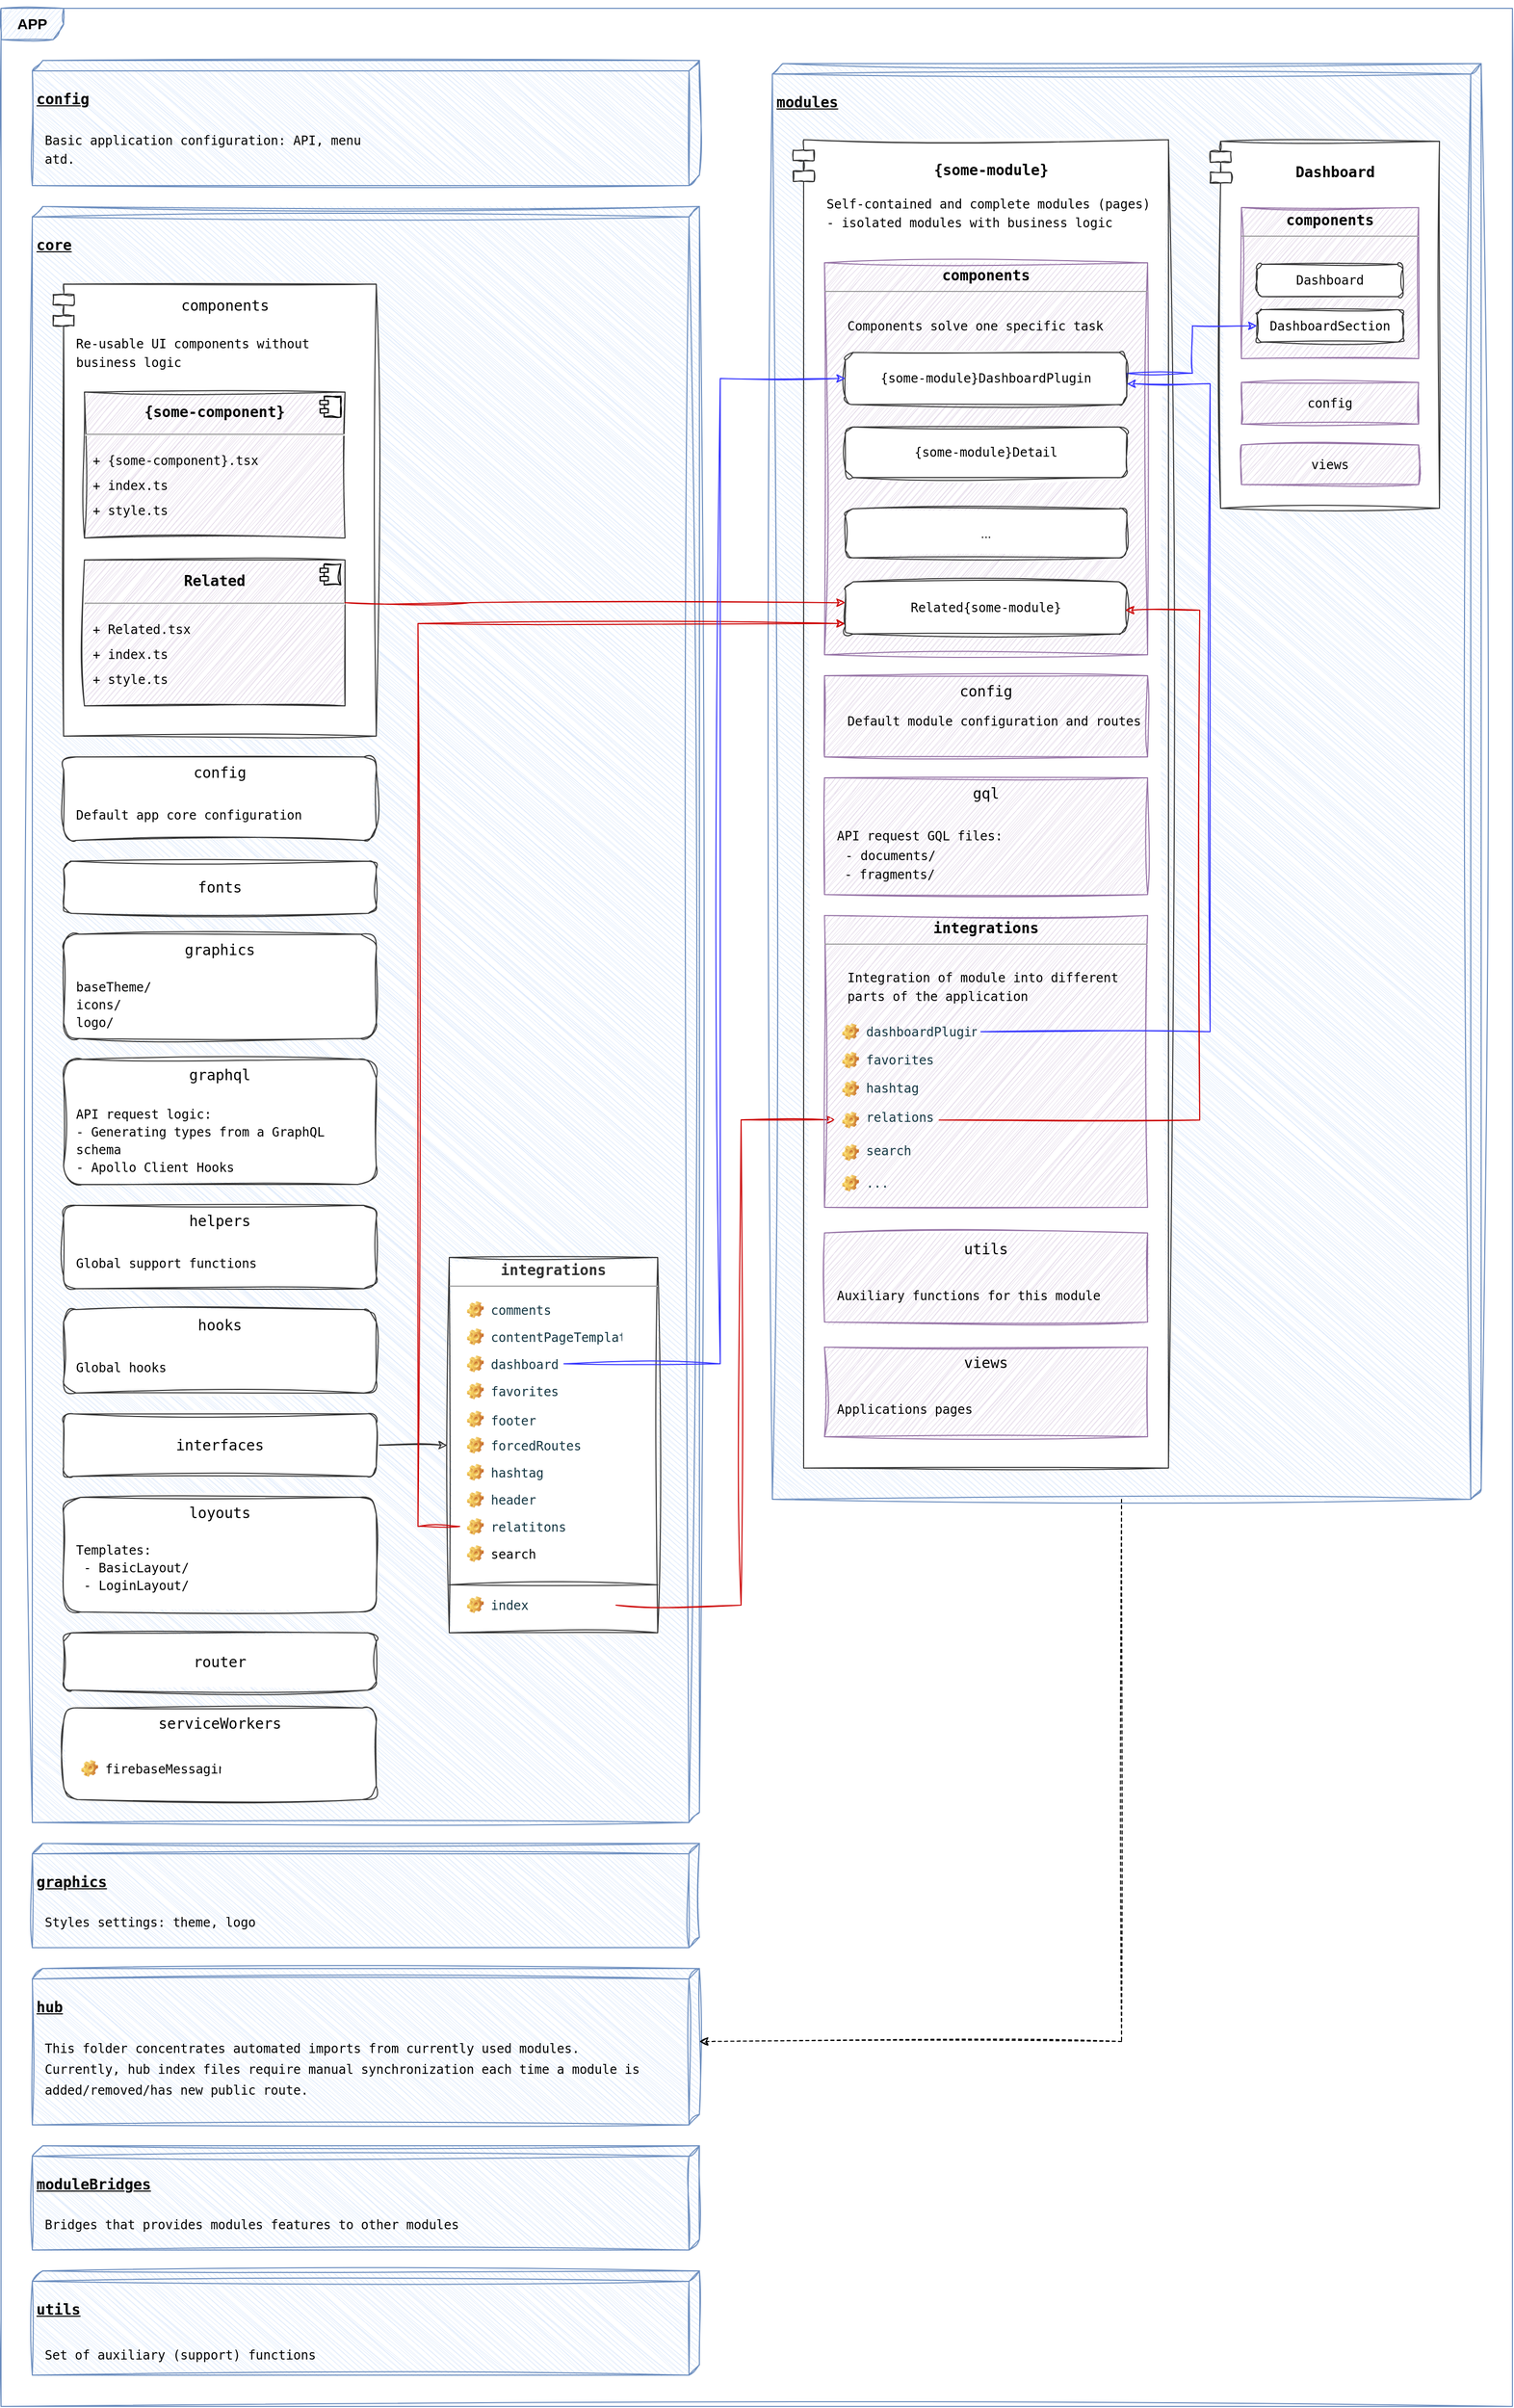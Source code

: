 <mxfile version="22.0.8" type="github">
  <diagram name="Page-1" id="Y3dpBx2czhUlw8gVgYeN">
    <mxGraphModel dx="1379" dy="1967" grid="1" gridSize="10" guides="1" tooltips="1" connect="1" arrows="1" fold="1" page="1" pageScale="1" pageWidth="850" pageHeight="1100" math="0" shadow="0">
      <root>
        <mxCell id="0" />
        <mxCell id="1" parent="0" />
        <mxCell id="_rkBrbnvYBGXYP3k8nYn-187" value="&lt;h3&gt;&lt;b&gt;APP&lt;/b&gt;&lt;/h3&gt;" style="shape=umlFrame;whiteSpace=wrap;html=1;pointerEvents=0;labelBackgroundColor=none;fillColor=#dae8fc;strokeColor=#6c8ebf;sketch=1;curveFitting=1;jiggle=2;" parent="1" vertex="1">
          <mxGeometry x="140" y="-1020" width="1450" height="2300" as="geometry" />
        </mxCell>
        <mxCell id="_rkBrbnvYBGXYP3k8nYn-163" value="&lt;h3&gt;&lt;code&gt;core&lt;/code&gt;&lt;br&gt;&lt;/h3&gt;" style="verticalAlign=top;align=left;spacingTop=8;spacingLeft=2;spacingRight=12;shape=cube;size=10;direction=south;fontStyle=4;html=1;whiteSpace=wrap;labelBackgroundColor=none;fillColor=#dae8fc;strokeColor=#6c8ebf;sketch=1;curveFitting=1;jiggle=2;" parent="1" vertex="1">
          <mxGeometry x="170" y="-830" width="640" height="1550" as="geometry" />
        </mxCell>
        <mxCell id="_rkBrbnvYBGXYP3k8nYn-166" value="&lt;code&gt;&lt;font style=&quot;font-size: 14px;&quot;&gt;config&lt;/font&gt;&lt;/code&gt;" style="rounded=1;whiteSpace=wrap;html=1;labelBackgroundColor=none;sketch=1;curveFitting=1;jiggle=2;verticalAlign=top;strokeColor=#333333;" parent="1" vertex="1">
          <mxGeometry x="200" y="-302" width="300" height="80" as="geometry" />
        </mxCell>
        <mxCell id="_rkBrbnvYBGXYP3k8nYn-174" value="&lt;code&gt;&lt;font style=&quot;font-size: 14px;&quot;&gt;serviceWorkers&lt;/font&gt;&lt;/code&gt;" style="rounded=1;whiteSpace=wrap;html=1;labelBackgroundColor=none;sketch=1;curveFitting=1;jiggle=2;strokeColor=#333333;verticalAlign=top;" parent="1" vertex="1">
          <mxGeometry x="200" y="610" width="300" height="88" as="geometry" />
        </mxCell>
        <mxCell id="_rkBrbnvYBGXYP3k8nYn-175" value="&lt;code&gt;&lt;font style=&quot;font-size: 14px;&quot;&gt;router&lt;/font&gt;&lt;/code&gt;" style="rounded=1;whiteSpace=wrap;html=1;labelBackgroundColor=none;sketch=1;curveFitting=1;jiggle=2;strokeColor=#333333;" parent="1" vertex="1">
          <mxGeometry x="200" y="538" width="300" height="55" as="geometry" />
        </mxCell>
        <mxCell id="_rkBrbnvYBGXYP3k8nYn-188" value="&lt;h3&gt;&lt;code&gt;config&lt;/code&gt;&lt;br&gt;&lt;/h3&gt;" style="verticalAlign=top;align=left;spacingTop=8;spacingLeft=2;spacingRight=12;shape=cube;size=10;direction=south;fontStyle=4;html=1;whiteSpace=wrap;labelBackgroundColor=none;fillColor=#dae8fc;strokeColor=#6c8ebf;sketch=1;curveFitting=1;jiggle=2;" parent="1" vertex="1">
          <mxGeometry x="170" y="-970" width="640" height="120" as="geometry" />
        </mxCell>
        <mxCell id="_rkBrbnvYBGXYP3k8nYn-189" value="&lt;h3&gt;&lt;code&gt;graphics&lt;/code&gt;&lt;br&gt;&lt;/h3&gt;" style="verticalAlign=top;align=left;spacingTop=8;spacingLeft=2;spacingRight=12;shape=cube;size=10;direction=south;fontStyle=4;html=1;whiteSpace=wrap;labelBackgroundColor=none;fillColor=#dae8fc;strokeColor=#6c8ebf;sketch=1;curveFitting=1;jiggle=2;" parent="1" vertex="1">
          <mxGeometry x="170" y="740" width="640" height="100" as="geometry" />
        </mxCell>
        <mxCell id="_rkBrbnvYBGXYP3k8nYn-190" value="&lt;h3&gt;&lt;code&gt;hub&lt;/code&gt;&lt;br&gt;&lt;/h3&gt;" style="verticalAlign=top;align=left;spacingTop=8;spacingLeft=2;spacingRight=12;shape=cube;size=10;direction=south;fontStyle=4;html=1;whiteSpace=wrap;labelBackgroundColor=none;fillColor=#dae8fc;strokeColor=#6c8ebf;sketch=1;curveFitting=1;jiggle=2;" parent="1" vertex="1">
          <mxGeometry x="170" y="860" width="640" height="150" as="geometry" />
        </mxCell>
        <mxCell id="_rkBrbnvYBGXYP3k8nYn-191" value="&lt;h3&gt;&lt;code&gt;moduleBridges&lt;/code&gt;&lt;br&gt;&lt;/h3&gt;" style="verticalAlign=top;align=left;spacingTop=8;spacingLeft=2;spacingRight=12;shape=cube;size=10;direction=south;fontStyle=4;html=1;whiteSpace=wrap;labelBackgroundColor=none;fillColor=#dae8fc;strokeColor=#6c8ebf;sketch=1;curveFitting=1;jiggle=2;" parent="1" vertex="1">
          <mxGeometry x="170" y="1030" width="640" height="100" as="geometry" />
        </mxCell>
        <mxCell id="_rkBrbnvYBGXYP3k8nYn-192" value="&lt;h3&gt;&lt;code&gt;modules&lt;/code&gt;&lt;br&gt;&lt;/h3&gt;" style="verticalAlign=top;align=left;spacingTop=8;spacingLeft=2;spacingRight=12;shape=cube;size=10;direction=south;fontStyle=4;html=1;whiteSpace=wrap;labelBackgroundColor=none;fillColor=#dae8fc;strokeColor=#6c8ebf;sketch=1;curveFitting=1;jiggle=2;" parent="1" vertex="1">
          <mxGeometry x="880" y="-967" width="680" height="1377" as="geometry" />
        </mxCell>
        <mxCell id="_rkBrbnvYBGXYP3k8nYn-193" value="&lt;h3&gt;&lt;code&gt;utils&lt;/code&gt;&lt;br&gt;&lt;/h3&gt;" style="verticalAlign=top;align=left;spacingTop=8;spacingLeft=2;spacingRight=12;shape=cube;size=10;direction=south;fontStyle=4;html=1;whiteSpace=wrap;labelBackgroundColor=none;fillColor=#dae8fc;strokeColor=#6c8ebf;sketch=1;curveFitting=1;jiggle=2;" parent="1" vertex="1">
          <mxGeometry x="170" y="1150" width="640" height="100" as="geometry" />
        </mxCell>
        <mxCell id="_rkBrbnvYBGXYP3k8nYn-194" value="&lt;h3&gt;&lt;code style=&quot;&quot;&gt;{some-module&lt;span style=&quot;&quot; class=&quot;o&quot;&gt;}&lt;/span&gt;&lt;/code&gt;&lt;/h3&gt;" style="shape=module;align=left;spacingLeft=20;align=center;verticalAlign=top;whiteSpace=wrap;html=1;labelBackgroundColor=none;sketch=1;curveFitting=1;jiggle=2;strokeColor=#333333;" parent="1" vertex="1">
          <mxGeometry x="900" y="-894" width="360" height="1274" as="geometry" />
        </mxCell>
        <mxCell id="_rkBrbnvYBGXYP3k8nYn-195" value="&lt;code&gt;&lt;font style=&quot;font-size: 14px;&quot;&gt;config&lt;/font&gt;&lt;/code&gt;" style="html=1;whiteSpace=wrap;labelBackgroundColor=none;fillColor=#e1d5e7;strokeColor=#9673a6;sketch=1;curveFitting=1;jiggle=2;verticalAlign=top;" parent="1" vertex="1">
          <mxGeometry x="930" y="-380" width="310" height="78" as="geometry" />
        </mxCell>
        <mxCell id="_rkBrbnvYBGXYP3k8nYn-196" value="&lt;code&gt;&lt;font style=&quot;font-size: 14px;&quot;&gt;gql&lt;/font&gt;&lt;/code&gt;" style="html=1;whiteSpace=wrap;labelBackgroundColor=none;fillColor=#e1d5e7;strokeColor=#9673a6;sketch=1;curveFitting=1;jiggle=2;verticalAlign=top;" parent="1" vertex="1">
          <mxGeometry x="930" y="-282" width="310" height="112" as="geometry" />
        </mxCell>
        <mxCell id="_rkBrbnvYBGXYP3k8nYn-197" value="&lt;code&gt;&lt;font style=&quot;font-size: 14px;&quot;&gt;utils&lt;/font&gt;&lt;/code&gt;" style="html=1;whiteSpace=wrap;labelBackgroundColor=none;fillColor=#e1d5e7;strokeColor=#9673a6;sketch=1;curveFitting=1;jiggle=2;verticalAlign=top;" parent="1" vertex="1">
          <mxGeometry x="930" y="154.5" width="310" height="85.5" as="geometry" />
        </mxCell>
        <mxCell id="_rkBrbnvYBGXYP3k8nYn-198" value="&lt;code&gt;&lt;font style=&quot;font-size: 14px;&quot;&gt;views&lt;/font&gt;&lt;/code&gt;" style="html=1;whiteSpace=wrap;labelBackgroundColor=none;fillColor=#e1d5e7;strokeColor=#9673a6;sketch=1;curveFitting=1;jiggle=2;verticalAlign=top;" parent="1" vertex="1">
          <mxGeometry x="930" y="264" width="310" height="86" as="geometry" />
        </mxCell>
        <mxCell id="_rkBrbnvYBGXYP3k8nYn-199" value="&lt;h3&gt;&lt;font face=&quot;monospace&quot;&gt;Dashboard&lt;/font&gt;&lt;/h3&gt;" style="shape=module;align=left;spacingLeft=20;align=center;verticalAlign=top;whiteSpace=wrap;html=1;labelBackgroundColor=none;sketch=1;curveFitting=1;jiggle=2;strokeColor=#333333;" parent="1" vertex="1">
          <mxGeometry x="1300" y="-892.5" width="220" height="352" as="geometry" />
        </mxCell>
        <mxCell id="_rkBrbnvYBGXYP3k8nYn-200" value="&lt;code&gt;config&lt;/code&gt;" style="html=1;whiteSpace=wrap;labelBackgroundColor=none;fillColor=#e1d5e7;strokeColor=#9673a6;sketch=1;curveFitting=1;jiggle=2;" parent="1" vertex="1">
          <mxGeometry x="1330" y="-661.25" width="170" height="40" as="geometry" />
        </mxCell>
        <mxCell id="_rkBrbnvYBGXYP3k8nYn-201" value="&lt;code&gt;views&lt;/code&gt;" style="html=1;whiteSpace=wrap;labelBackgroundColor=none;fillColor=#e1d5e7;strokeColor=#9673a6;sketch=1;curveFitting=1;jiggle=2;" parent="1" vertex="1">
          <mxGeometry x="1330" y="-601.25" width="170" height="38" as="geometry" />
        </mxCell>
        <mxCell id="_rkBrbnvYBGXYP3k8nYn-202" value="&lt;p style=&quot;margin:0px;margin-top:4px;text-align:center;&quot;&gt;&lt;font style=&quot;font-size: 14px;&quot; face=&quot;monospace&quot;&gt;&lt;b style=&quot;&quot;&gt;components&lt;/b&gt;&lt;/font&gt;&lt;/p&gt;&lt;hr size=&quot;1&quot;&gt;&lt;div style=&quot;height:2px;&quot;&gt;&lt;/div&gt;" style="verticalAlign=top;align=left;overflow=fill;fontSize=12;fontFamily=Helvetica;html=1;whiteSpace=wrap;labelBackgroundColor=none;fillColor=#e1d5e7;strokeColor=#9673a6;sketch=1;curveFitting=1;jiggle=2;" parent="1" vertex="1">
          <mxGeometry x="1330" y="-829" width="170" height="145" as="geometry" />
        </mxCell>
        <mxCell id="_rkBrbnvYBGXYP3k8nYn-203" value="&lt;font face=&quot;monospace&quot;&gt;Dashboard&lt;/font&gt;" style="rounded=1;whiteSpace=wrap;html=1;labelBackgroundColor=none;sketch=1;curveFitting=1;jiggle=2;strokeColor=#333333;" parent="1" vertex="1">
          <mxGeometry x="1345" y="-774.5" width="140" height="31" as="geometry" />
        </mxCell>
        <mxCell id="_rkBrbnvYBGXYP3k8nYn-204" value="&lt;font face=&quot;monospace&quot;&gt;DashboardSection&lt;/font&gt;" style="rounded=1;whiteSpace=wrap;html=1;labelBackgroundColor=none;sketch=1;curveFitting=1;jiggle=2;strokeColor=#333333;" parent="1" vertex="1">
          <mxGeometry x="1345" y="-731" width="140" height="31" as="geometry" />
        </mxCell>
        <mxCell id="PLP827iKx-bBwfpW8Wqi-1" value="&lt;p style=&quot;line-height: 77%;&quot;&gt;&lt;font style=&quot;font-size: 12px;&quot; face=&quot;monospace&quot;&gt;Basic application configuration: API, menu atd.&lt;/font&gt;&lt;br&gt;&lt;/p&gt;" style="text;html=1;strokeColor=none;fillColor=none;align=left;verticalAlign=middle;whiteSpace=wrap;rounded=0;fontSize=20;fontFamily=Architects Daughter;sketch=1;curveFitting=1;jiggle=2;" vertex="1" parent="1">
          <mxGeometry x="180" y="-900" width="320" height="30" as="geometry" />
        </mxCell>
        <mxCell id="PLP827iKx-bBwfpW8Wqi-3" value="&lt;font style=&quot;font-size: 14px;&quot; face=&quot;monospace&quot;&gt;components&lt;/font&gt;" style="shape=module;align=left;spacingLeft=20;align=center;verticalAlign=top;whiteSpace=wrap;html=1;sketch=1;hachureGap=4;jiggle=2;curveFitting=1;fontFamily=Architects Daughter;fontSource=https%3A%2F%2Ffonts.googleapis.com%2Fcss%3Ffamily%3DArchitects%2BDaughter;fontSize=20;strokeColor=#333333;" vertex="1" parent="1">
          <mxGeometry x="190" y="-755.5" width="310" height="433.5" as="geometry" />
        </mxCell>
        <mxCell id="PLP827iKx-bBwfpW8Wqi-4" value="&lt;p style=&quot;line-height: 77%;&quot;&gt;&lt;font style=&quot;font-size: 12px;&quot; face=&quot;monospace&quot;&gt;Re-usable UI components without business logic&lt;/font&gt;&lt;br&gt;&lt;/p&gt;" style="text;html=1;strokeColor=none;fillColor=none;align=left;verticalAlign=middle;whiteSpace=wrap;rounded=0;fontSize=20;fontFamily=Architects Daughter;sketch=1;curveFitting=1;jiggle=2;" vertex="1" parent="1">
          <mxGeometry x="210" y="-705.5" width="280" height="30" as="geometry" />
        </mxCell>
        <mxCell id="PLP827iKx-bBwfpW8Wqi-6" value="&lt;p style=&quot;line-height: 77%;&quot;&gt;&lt;font style=&quot;font-size: 12px;&quot; face=&quot;monospace&quot;&gt;Default app core configuration&lt;/font&gt;&lt;br&gt;&lt;/p&gt;" style="text;html=1;strokeColor=none;fillColor=none;align=left;verticalAlign=middle;whiteSpace=wrap;rounded=0;fontSize=20;fontFamily=Architects Daughter;sketch=1;curveFitting=1;jiggle=2;" vertex="1" parent="1">
          <mxGeometry x="210" y="-262" width="280" height="30" as="geometry" />
        </mxCell>
        <mxCell id="PLP827iKx-bBwfpW8Wqi-7" value="&lt;font face=&quot;monospace&quot;&gt;&lt;span style=&quot;font-size: 14px;&quot;&gt;fonts&lt;/span&gt;&lt;/font&gt;" style="rounded=1;whiteSpace=wrap;html=1;labelBackgroundColor=none;sketch=1;curveFitting=1;jiggle=2;verticalAlign=middle;strokeColor=#333333;" vertex="1" parent="1">
          <mxGeometry x="200" y="-202" width="300" height="50" as="geometry" />
        </mxCell>
        <mxCell id="PLP827iKx-bBwfpW8Wqi-8" value="&lt;font style=&quot;font-size: 14px;&quot; face=&quot;monospace&quot;&gt;graphics&lt;/font&gt;" style="rounded=1;whiteSpace=wrap;html=1;labelBackgroundColor=none;sketch=1;curveFitting=1;jiggle=2;verticalAlign=top;strokeColor=#333333;" vertex="1" parent="1">
          <mxGeometry x="200" y="-132" width="300" height="100" as="geometry" />
        </mxCell>
        <mxCell id="PLP827iKx-bBwfpW8Wqi-9" value="&lt;p style=&quot;line-height: 70%;&quot;&gt;&lt;font face=&quot;monospace&quot;&gt;&lt;span style=&quot;font-size: 12px;&quot;&gt;baseTheme/&lt;br&gt;icons/&lt;br&gt;logo/&lt;br&gt;&lt;/span&gt;&lt;/font&gt;&lt;/p&gt;" style="text;html=1;strokeColor=none;fillColor=none;align=left;verticalAlign=middle;whiteSpace=wrap;rounded=0;fontSize=20;fontFamily=Architects Daughter;sketch=1;curveFitting=1;jiggle=2;" vertex="1" parent="1">
          <mxGeometry x="210" y="-91" width="280" height="50" as="geometry" />
        </mxCell>
        <mxCell id="PLP827iKx-bBwfpW8Wqi-11" value="&lt;font style=&quot;font-size: 14px;&quot; face=&quot;monospace&quot;&gt;graphql&lt;/font&gt;" style="rounded=1;whiteSpace=wrap;html=1;labelBackgroundColor=none;sketch=1;curveFitting=1;jiggle=2;verticalAlign=top;strokeColor=#333333;" vertex="1" parent="1">
          <mxGeometry x="200" y="-12" width="300" height="120" as="geometry" />
        </mxCell>
        <mxCell id="PLP827iKx-bBwfpW8Wqi-12" value="&lt;p style=&quot;line-height: 70%;&quot;&gt;&lt;font style=&quot;font-size: 12px;&quot;&gt;&lt;font style=&quot;&quot; face=&quot;monospace&quot;&gt;API request logic:&lt;br&gt;&lt;/font&gt;&lt;span style=&quot;font-family: monospace; background-color: initial;&quot;&gt;- Generating types from a GraphQL schema&lt;br&gt;&lt;/span&gt;&lt;span style=&quot;font-family: monospace; background-color: initial;&quot;&gt;- Apollo Client Hooks&lt;/span&gt;&lt;/font&gt;&lt;/p&gt;" style="text;html=1;strokeColor=none;fillColor=none;align=left;verticalAlign=middle;whiteSpace=wrap;rounded=0;fontSize=20;fontFamily=Architects Daughter;sketch=1;curveFitting=1;jiggle=2;" vertex="1" parent="1">
          <mxGeometry x="210" y="30" width="280" height="70" as="geometry" />
        </mxCell>
        <mxCell id="PLP827iKx-bBwfpW8Wqi-15" value="&lt;font face=&quot;monospace&quot;&gt;&lt;span style=&quot;font-size: 14px;&quot;&gt;helpers&lt;/span&gt;&lt;/font&gt;" style="rounded=1;whiteSpace=wrap;html=1;labelBackgroundColor=none;sketch=1;curveFitting=1;jiggle=2;verticalAlign=top;strokeColor=#333333;" vertex="1" parent="1">
          <mxGeometry x="200" y="128" width="300" height="80" as="geometry" />
        </mxCell>
        <mxCell id="PLP827iKx-bBwfpW8Wqi-16" value="&lt;p style=&quot;line-height: 77%;&quot;&gt;&lt;font style=&quot;font-size: 12px;&quot; face=&quot;monospace&quot;&gt;Global support functions&lt;/font&gt;&lt;br&gt;&lt;/p&gt;" style="text;html=1;strokeColor=none;fillColor=none;align=left;verticalAlign=middle;whiteSpace=wrap;rounded=0;fontSize=20;fontFamily=Architects Daughter;sketch=1;curveFitting=1;jiggle=2;" vertex="1" parent="1">
          <mxGeometry x="210" y="168" width="280" height="30" as="geometry" />
        </mxCell>
        <mxCell id="PLP827iKx-bBwfpW8Wqi-17" value="&lt;font face=&quot;monospace&quot;&gt;&lt;span style=&quot;font-size: 14px;&quot;&gt;hooks&lt;/span&gt;&lt;/font&gt;" style="rounded=1;whiteSpace=wrap;html=1;labelBackgroundColor=none;sketch=1;curveFitting=1;jiggle=2;verticalAlign=top;strokeColor=#333333;" vertex="1" parent="1">
          <mxGeometry x="200" y="228" width="300" height="80" as="geometry" />
        </mxCell>
        <mxCell id="PLP827iKx-bBwfpW8Wqi-18" value="&lt;p style=&quot;line-height: 77%;&quot;&gt;&lt;font style=&quot;font-size: 12px;&quot; face=&quot;monospace&quot;&gt;Global hooks&lt;/font&gt;&lt;br&gt;&lt;/p&gt;" style="text;html=1;strokeColor=none;fillColor=none;align=left;verticalAlign=middle;whiteSpace=wrap;rounded=0;fontSize=20;fontFamily=Architects Daughter;sketch=1;curveFitting=1;jiggle=2;" vertex="1" parent="1">
          <mxGeometry x="210" y="268" width="280" height="30" as="geometry" />
        </mxCell>
        <mxCell id="PLP827iKx-bBwfpW8Wqi-35" value="" style="edgeStyle=orthogonalEdgeStyle;rounded=0;sketch=1;hachureGap=4;jiggle=2;curveFitting=1;orthogonalLoop=1;jettySize=auto;html=1;fontFamily=Architects Daughter;fontSource=https%3A%2F%2Ffonts.googleapis.com%2Fcss%3Ffamily%3DArchitects%2BDaughter;fontSize=16;fontColor=#333333;strokeColor=#333333;entryX=-0.009;entryY=0.5;entryDx=0;entryDy=0;entryPerimeter=0;exitX=1;exitY=0.5;exitDx=0;exitDy=0;" edge="1" parent="1" source="PLP827iKx-bBwfpW8Wqi-19" target="PLP827iKx-bBwfpW8Wqi-21">
          <mxGeometry relative="1" as="geometry" />
        </mxCell>
        <mxCell id="PLP827iKx-bBwfpW8Wqi-19" value="&lt;font style=&quot;font-size: 14px;&quot; face=&quot;monospace&quot;&gt;interfaces&lt;/font&gt;" style="rounded=1;whiteSpace=wrap;html=1;labelBackgroundColor=none;sketch=1;curveFitting=1;jiggle=2;verticalAlign=middle;strokeColor=#333333;" vertex="1" parent="1">
          <mxGeometry x="200" y="328" width="300" height="60" as="geometry" />
        </mxCell>
        <mxCell id="PLP827iKx-bBwfpW8Wqi-21" value="&lt;p style=&quot;margin:0px;margin-top:4px;text-align:center;&quot;&gt;&lt;b style=&quot;background-color: initial;&quot;&gt;&lt;font style=&quot;font-size: 14px;&quot; face=&quot;monospace&quot;&gt;integrations&lt;/font&gt;&lt;/b&gt;&lt;/p&gt;&lt;hr size=&quot;1&quot;&gt;&lt;div style=&quot;height:2px;&quot;&gt;&lt;/div&gt;" style="verticalAlign=top;align=left;overflow=fill;fontSize=12;fontFamily=Helvetica;html=1;whiteSpace=wrap;labelBackgroundColor=none;sketch=1;curveFitting=1;jiggle=2;strokeColor=#333333;fontColor=#333333;" vertex="1" parent="1">
          <mxGeometry x="570" y="178" width="200" height="360" as="geometry" />
        </mxCell>
        <mxCell id="PLP827iKx-bBwfpW8Wqi-23" value="" style="line;strokeWidth=1;fillColor=none;align=left;verticalAlign=middle;spacingTop=-1;spacingLeft=3;spacingRight=3;rotatable=0;labelPosition=right;points=[];portConstraint=eastwest;strokeColor=#333333;labelBackgroundColor=none;fontColor=#333333;sketch=1;curveFitting=1;jiggle=2;" vertex="1" parent="1">
          <mxGeometry x="570" y="488" width="200" height="8" as="geometry" />
        </mxCell>
        <mxCell id="PLP827iKx-bBwfpW8Wqi-24" value="&lt;font face=&quot;monospace&quot;&gt;index&lt;/font&gt;" style="label;fontStyle=0;strokeColor=none;fillColor=none;align=left;verticalAlign=top;overflow=hidden;spacingLeft=28;spacingRight=4;rotatable=0;points=[[0,0.5],[1,0.5]];portConstraint=eastwest;imageWidth=16;imageHeight=16;whiteSpace=wrap;html=1;image=img/clipart/Gear_128x128.png;labelBackgroundColor=none;fontColor=#143642;sketch=1;curveFitting=1;jiggle=2;" vertex="1" parent="1">
          <mxGeometry x="580" y="498" width="160" height="26" as="geometry" />
        </mxCell>
        <mxCell id="PLP827iKx-bBwfpW8Wqi-25" value="&lt;font face=&quot;monospace&quot;&gt;comments&lt;/font&gt;" style="label;fontStyle=0;strokeColor=none;fillColor=none;align=left;verticalAlign=top;overflow=hidden;spacingLeft=28;spacingRight=4;rotatable=0;points=[[0,0.5],[1,0.5]];portConstraint=eastwest;imageWidth=16;imageHeight=16;whiteSpace=wrap;html=1;image=img/clipart/Gear_128x128.png;labelBackgroundColor=none;fontColor=#143642;sketch=1;curveFitting=1;jiggle=2;" vertex="1" parent="1">
          <mxGeometry x="580" y="215" width="120" height="26" as="geometry" />
        </mxCell>
        <mxCell id="PLP827iKx-bBwfpW8Wqi-26" value="&lt;font face=&quot;monospace&quot;&gt;contentPageTemplate&lt;/font&gt;" style="label;fontStyle=0;strokeColor=none;fillColor=none;align=left;verticalAlign=top;overflow=hidden;spacingLeft=28;spacingRight=4;rotatable=0;points=[[0,0.5],[1,0.5]];portConstraint=eastwest;imageWidth=16;imageHeight=16;whiteSpace=wrap;html=1;image=img/clipart/Gear_128x128.png;labelBackgroundColor=none;fontColor=#143642;sketch=1;curveFitting=1;jiggle=2;" vertex="1" parent="1">
          <mxGeometry x="580" y="241" width="160" height="26" as="geometry" />
        </mxCell>
        <mxCell id="PLP827iKx-bBwfpW8Wqi-27" value="&lt;font face=&quot;monospace&quot;&gt;dashboard&lt;/font&gt;" style="label;fontStyle=0;strokeColor=none;fillColor=none;align=left;verticalAlign=top;overflow=hidden;spacingLeft=28;spacingRight=4;rotatable=0;points=[[0,0.5],[1,0.5]];portConstraint=eastwest;imageWidth=16;imageHeight=16;whiteSpace=wrap;html=1;image=img/clipart/Gear_128x128.png;labelBackgroundColor=none;fontColor=#143642;sketch=1;curveFitting=1;jiggle=2;" vertex="1" parent="1">
          <mxGeometry x="580" y="267" width="100" height="26" as="geometry" />
        </mxCell>
        <mxCell id="PLP827iKx-bBwfpW8Wqi-28" value="&lt;font face=&quot;monospace&quot;&gt;favorites&lt;/font&gt;" style="label;fontStyle=0;strokeColor=none;fillColor=none;align=left;verticalAlign=top;overflow=hidden;spacingLeft=28;spacingRight=4;rotatable=0;points=[[0,0.5],[1,0.5]];portConstraint=eastwest;imageWidth=16;imageHeight=16;whiteSpace=wrap;html=1;image=img/clipart/Gear_128x128.png;labelBackgroundColor=none;fontColor=#143642;sketch=1;curveFitting=1;jiggle=2;" vertex="1" parent="1">
          <mxGeometry x="580" y="293" width="160" height="26" as="geometry" />
        </mxCell>
        <mxCell id="PLP827iKx-bBwfpW8Wqi-29" value="&lt;font face=&quot;monospace&quot;&gt;footer&lt;/font&gt;" style="label;fontStyle=0;strokeColor=none;fillColor=none;align=left;verticalAlign=top;overflow=hidden;spacingLeft=28;spacingRight=4;rotatable=0;points=[[0,0.5],[1,0.5]];portConstraint=eastwest;imageWidth=16;imageHeight=16;whiteSpace=wrap;html=1;image=img/clipart/Gear_128x128.png;labelBackgroundColor=none;fontColor=#143642;sketch=1;curveFitting=1;jiggle=2;" vertex="1" parent="1">
          <mxGeometry x="580" y="321" width="110.77" height="24" as="geometry" />
        </mxCell>
        <mxCell id="PLP827iKx-bBwfpW8Wqi-30" value="&lt;font face=&quot;monospace&quot;&gt;forcedRoutes&lt;/font&gt;" style="label;fontStyle=0;strokeColor=none;fillColor=none;align=left;verticalAlign=top;overflow=hidden;spacingLeft=28;spacingRight=4;rotatable=0;points=[[0,0.5],[1,0.5]];portConstraint=eastwest;imageWidth=16;imageHeight=16;whiteSpace=wrap;html=1;image=img/clipart/Gear_128x128.png;labelBackgroundColor=none;fontColor=#143642;sketch=1;curveFitting=1;jiggle=2;" vertex="1" parent="1">
          <mxGeometry x="580" y="345" width="160" height="26" as="geometry" />
        </mxCell>
        <mxCell id="PLP827iKx-bBwfpW8Wqi-31" value="&lt;font face=&quot;monospace&quot;&gt;hashtag&lt;/font&gt;" style="label;fontStyle=0;strokeColor=none;fillColor=none;align=left;verticalAlign=top;overflow=hidden;spacingLeft=28;spacingRight=4;rotatable=0;points=[[0,0.5],[1,0.5]];portConstraint=eastwest;imageWidth=16;imageHeight=16;whiteSpace=wrap;html=1;image=img/clipart/Gear_128x128.png;labelBackgroundColor=none;fontColor=#143642;sketch=1;curveFitting=1;jiggle=2;" vertex="1" parent="1">
          <mxGeometry x="580" y="371" width="120" height="26" as="geometry" />
        </mxCell>
        <mxCell id="PLP827iKx-bBwfpW8Wqi-32" value="&lt;font face=&quot;monospace&quot;&gt;header&lt;/font&gt;" style="label;fontStyle=0;strokeColor=none;fillColor=none;align=left;verticalAlign=top;overflow=hidden;spacingLeft=28;spacingRight=4;rotatable=0;points=[[0,0.5],[1,0.5]];portConstraint=eastwest;imageWidth=16;imageHeight=16;whiteSpace=wrap;html=1;image=img/clipart/Gear_128x128.png;labelBackgroundColor=none;fontColor=#143642;sketch=1;curveFitting=1;jiggle=2;" vertex="1" parent="1">
          <mxGeometry x="580" y="397" width="160" height="26" as="geometry" />
        </mxCell>
        <mxCell id="PLP827iKx-bBwfpW8Wqi-33" value="&lt;font face=&quot;monospace&quot;&gt;relatitons&lt;/font&gt;" style="label;fontStyle=0;strokeColor=none;fillColor=none;align=left;verticalAlign=top;overflow=hidden;spacingLeft=28;spacingRight=4;rotatable=0;points=[[0,0.5],[1,0.5]];portConstraint=eastwest;imageWidth=16;imageHeight=16;whiteSpace=wrap;html=1;image=img/clipart/Gear_128x128.png;labelBackgroundColor=none;fontColor=#143642;sketch=1;curveFitting=1;jiggle=2;" vertex="1" parent="1">
          <mxGeometry x="580" y="423" width="110" height="26" as="geometry" />
        </mxCell>
        <mxCell id="PLP827iKx-bBwfpW8Wqi-34" value="&lt;font face=&quot;monospace&quot;&gt;search&lt;/font&gt;" style="label;fontStyle=0;strokeColor=none;fillColor=none;align=left;verticalAlign=top;overflow=hidden;spacingLeft=28;spacingRight=4;rotatable=0;points=[[0,0.5],[1,0.5]];portConstraint=eastwest;imageWidth=16;imageHeight=16;whiteSpace=wrap;html=1;image=img/clipart/Gear_128x128.png;labelBackgroundColor=none;fontColor=default;sketch=1;curveFitting=1;jiggle=2;" vertex="1" parent="1">
          <mxGeometry x="580" y="449" width="160" height="26" as="geometry" />
        </mxCell>
        <mxCell id="PLP827iKx-bBwfpW8Wqi-36" value="&lt;p style=&quot;margin:0px;margin-top:6px;text-align:center;&quot;&gt;&lt;font style=&quot;font-size: 14px;&quot; face=&quot;monospace&quot;&gt;&lt;b&gt;{some-component}&lt;/b&gt;&lt;br&gt;&lt;/font&gt;&lt;/p&gt;&lt;hr&gt;&lt;p style=&quot;margin:0px;margin-left:8px;&quot;&gt;&lt;font style=&quot;font-size: 12px;&quot; face=&quot;monospace&quot;&gt;+ {some-component}.tsx&lt;br&gt;+ index.ts&lt;br&gt;+ style.ts&lt;/font&gt;&lt;/p&gt;" style="align=left;overflow=fill;html=1;dropTarget=0;whiteSpace=wrap;sketch=1;hachureGap=4;jiggle=2;curveFitting=1;fontFamily=Architects Daughter;fontSource=https%3A%2F%2Ffonts.googleapis.com%2Fcss%3Ffamily%3DArchitects%2BDaughter;fontSize=20;fillColor=#e1d5e7;strokeColor=#333333;" vertex="1" parent="1">
          <mxGeometry x="220" y="-652" width="250" height="140" as="geometry" />
        </mxCell>
        <mxCell id="PLP827iKx-bBwfpW8Wqi-37" value="" style="shape=component;jettyWidth=8;jettyHeight=4;sketch=1;hachureGap=4;jiggle=2;curveFitting=1;fontFamily=Architects Daughter;fontSource=https%3A%2F%2Ffonts.googleapis.com%2Fcss%3Ffamily%3DArchitects%2BDaughter;fontSize=20;" vertex="1" parent="PLP827iKx-bBwfpW8Wqi-36">
          <mxGeometry x="1" width="20" height="20" relative="1" as="geometry">
            <mxPoint x="-24" y="4" as="offset" />
          </mxGeometry>
        </mxCell>
        <mxCell id="PLP827iKx-bBwfpW8Wqi-38" value="&lt;p style=&quot;margin:0px;margin-top:6px;text-align:center;&quot;&gt;&lt;font face=&quot;monospace&quot;&gt;&lt;span style=&quot;font-size: 14px;&quot;&gt;&lt;b&gt;Related&lt;/b&gt;&lt;/span&gt;&lt;/font&gt;&lt;/p&gt;&lt;hr&gt;&lt;p style=&quot;margin:0px;margin-left:8px;&quot;&gt;&lt;font style=&quot;font-size: 12px;&quot; face=&quot;monospace&quot;&gt;+ Related.tsx&lt;br&gt;+ index.ts&lt;br&gt;+ style.ts&lt;/font&gt;&lt;/p&gt;" style="align=left;overflow=fill;html=1;dropTarget=0;whiteSpace=wrap;sketch=1;hachureGap=4;jiggle=2;curveFitting=1;fontFamily=Architects Daughter;fontSource=https%3A%2F%2Ffonts.googleapis.com%2Fcss%3Ffamily%3DArchitects%2BDaughter;fontSize=20;fillColor=#e1d5e7;strokeColor=#333333;" vertex="1" parent="1">
          <mxGeometry x="220" y="-491" width="250" height="140" as="geometry" />
        </mxCell>
        <mxCell id="PLP827iKx-bBwfpW8Wqi-39" value="" style="shape=component;jettyWidth=8;jettyHeight=4;sketch=1;hachureGap=4;jiggle=2;curveFitting=1;fontFamily=Architects Daughter;fontSource=https%3A%2F%2Ffonts.googleapis.com%2Fcss%3Ffamily%3DArchitects%2BDaughter;fontSize=20;" vertex="1" parent="PLP827iKx-bBwfpW8Wqi-38">
          <mxGeometry x="1" width="20" height="20" relative="1" as="geometry">
            <mxPoint x="-24" y="4" as="offset" />
          </mxGeometry>
        </mxCell>
        <mxCell id="PLP827iKx-bBwfpW8Wqi-40" value="&lt;font style=&quot;font-size: 14px;&quot; face=&quot;monospace&quot;&gt;loyouts&lt;/font&gt;" style="rounded=1;whiteSpace=wrap;html=1;labelBackgroundColor=none;sketch=1;curveFitting=1;jiggle=2;verticalAlign=top;strokeColor=#333333;" vertex="1" parent="1">
          <mxGeometry x="200" y="408" width="300" height="110" as="geometry" />
        </mxCell>
        <mxCell id="PLP827iKx-bBwfpW8Wqi-41" value="&lt;p style=&quot;line-height: 70%;&quot;&gt;&lt;font face=&quot;monospace&quot;&gt;&lt;span style=&quot;font-size: 12px;&quot;&gt;Templates:&lt;br&gt;&amp;nbsp;- BasicLayout/&lt;br&gt;&amp;nbsp;- LoginLayout/&lt;br&gt;&lt;/span&gt;&lt;/font&gt;&lt;/p&gt;" style="text;html=1;strokeColor=none;fillColor=none;align=left;verticalAlign=middle;whiteSpace=wrap;rounded=0;fontSize=20;fontFamily=Architects Daughter;sketch=1;curveFitting=1;jiggle=2;" vertex="1" parent="1">
          <mxGeometry x="210" y="449" width="280" height="50" as="geometry" />
        </mxCell>
        <mxCell id="PLP827iKx-bBwfpW8Wqi-43" value="&lt;font style=&quot;font-size: 12px;&quot; face=&quot;monospace&quot;&gt;firebaseMessaging&lt;/font&gt;" style="label;fontStyle=0;strokeColor=none;fillColor=none;align=left;verticalAlign=top;overflow=hidden;spacingLeft=28;spacingRight=4;rotatable=0;points=[[0,0.5],[1,0.5]];portConstraint=eastwest;imageWidth=16;imageHeight=16;whiteSpace=wrap;html=1;image=img/clipart/Gear_128x128.png;sketch=1;hachureGap=4;jiggle=2;curveFitting=1;fontFamily=Architects Daughter;fontSource=https%3A%2F%2Ffonts.googleapis.com%2Fcss%3Ffamily%3DArchitects%2BDaughter;fontSize=20;" vertex="1" parent="1">
          <mxGeometry x="210" y="648" width="145" height="40" as="geometry" />
        </mxCell>
        <mxCell id="PLP827iKx-bBwfpW8Wqi-44" value="&lt;p style=&quot;line-height: 77%;&quot;&gt;&lt;font style=&quot;font-size: 12px;&quot; face=&quot;monospace&quot;&gt;Styles settings: theme, logo&lt;/font&gt;&lt;br&gt;&lt;/p&gt;" style="text;html=1;strokeColor=none;fillColor=none;align=left;verticalAlign=middle;whiteSpace=wrap;rounded=0;fontSize=20;fontFamily=Architects Daughter;sketch=1;curveFitting=1;jiggle=2;" vertex="1" parent="1">
          <mxGeometry x="180" y="800" width="280" height="30" as="geometry" />
        </mxCell>
        <mxCell id="PLP827iKx-bBwfpW8Wqi-45" value="&lt;div style=&quot;line-height: 90%;&quot;&gt;&lt;font style=&quot;font-size: 12px;&quot; face=&quot;monospace&quot;&gt;This folder concentrates automated imports from currently used modules.&lt;/font&gt;&lt;/div&gt;&lt;div style=&quot;line-height: 90%;&quot;&gt;&lt;font style=&quot;font-size: 12px;&quot; face=&quot;monospace&quot;&gt;Currently, hub index files require manual synchronization each time a module is added/removed/has new public route.&lt;/font&gt;&lt;/div&gt;" style="text;html=1;strokeColor=none;fillColor=none;align=left;verticalAlign=middle;whiteSpace=wrap;rounded=0;fontSize=20;fontFamily=Architects Daughter;sketch=1;curveFitting=1;jiggle=2;" vertex="1" parent="1">
          <mxGeometry x="180" y="920" width="600" height="70" as="geometry" />
        </mxCell>
        <mxCell id="PLP827iKx-bBwfpW8Wqi-46" value="&lt;p style=&quot;line-height: 77%;&quot;&gt;&lt;font style=&quot;font-size: 12px;&quot; face=&quot;monospace&quot;&gt;Bridges that provides modules features to other modules&lt;/font&gt;&lt;br&gt;&lt;/p&gt;" style="text;html=1;strokeColor=none;fillColor=none;align=left;verticalAlign=middle;whiteSpace=wrap;rounded=0;fontSize=20;fontFamily=Architects Daughter;sketch=1;curveFitting=1;jiggle=2;" vertex="1" parent="1">
          <mxGeometry x="180" y="1090" width="600" height="30" as="geometry" />
        </mxCell>
        <mxCell id="PLP827iKx-bBwfpW8Wqi-47" value="&lt;p style=&quot;line-height: 77%;&quot;&gt;&lt;font style=&quot;font-size: 12px;&quot; face=&quot;monospace&quot;&gt;Set of auxiliary (support) functions&lt;/font&gt;&lt;br&gt;&lt;/p&gt;" style="text;html=1;strokeColor=none;fillColor=none;align=left;verticalAlign=middle;whiteSpace=wrap;rounded=0;fontSize=20;fontFamily=Architects Daughter;sketch=1;curveFitting=1;jiggle=2;" vertex="1" parent="1">
          <mxGeometry x="180" y="1215" width="600" height="30" as="geometry" />
        </mxCell>
        <mxCell id="_rkBrbnvYBGXYP3k8nYn-205" value="&lt;p style=&quot;margin:0px;margin-top:4px;text-align:center;&quot;&gt;&lt;font style=&quot;font-size: 14px;&quot; face=&quot;monospace&quot;&gt;&lt;b&gt;components&lt;/b&gt;&lt;/font&gt;&lt;/p&gt;&lt;hr size=&quot;1&quot;&gt;&lt;div style=&quot;height:2px;&quot;&gt;&lt;/div&gt;" style="verticalAlign=top;align=left;overflow=fill;fontSize=12;fontFamily=Helvetica;html=1;whiteSpace=wrap;labelBackgroundColor=none;fillColor=#e1d5e7;strokeColor=#9673a6;sketch=1;curveFitting=1;jiggle=2;" parent="1" vertex="1">
          <mxGeometry x="930" y="-776" width="310" height="376" as="geometry" />
        </mxCell>
        <mxCell id="PLP827iKx-bBwfpW8Wqi-66" style="edgeStyle=orthogonalEdgeStyle;rounded=0;sketch=1;hachureGap=4;jiggle=2;curveFitting=1;orthogonalLoop=1;jettySize=auto;html=1;exitX=1;exitY=0.5;exitDx=0;exitDy=0;entryX=0;entryY=0.5;entryDx=0;entryDy=0;fontFamily=Architects Daughter;fontSource=https%3A%2F%2Ffonts.googleapis.com%2Fcss%3Ffamily%3DArchitects%2BDaughter;fontSize=16;strokeColor=#3333FF;" edge="1" parent="1" source="_rkBrbnvYBGXYP3k8nYn-206" target="_rkBrbnvYBGXYP3k8nYn-204">
          <mxGeometry relative="1" as="geometry">
            <Array as="points">
              <mxPoint x="1220" y="-670" />
              <mxPoint x="1283" y="-670" />
              <mxPoint x="1283" y="-715" />
            </Array>
          </mxGeometry>
        </mxCell>
        <mxCell id="_rkBrbnvYBGXYP3k8nYn-206" value="&lt;font face=&quot;monospace&quot;&gt;{some-module}DashboardPlugin&lt;/font&gt;" style="rounded=1;whiteSpace=wrap;html=1;labelBackgroundColor=none;sketch=1;curveFitting=1;jiggle=2;strokeColor=#333333;" parent="1" vertex="1">
          <mxGeometry x="950" y="-690" width="270" height="50" as="geometry" />
        </mxCell>
        <mxCell id="_rkBrbnvYBGXYP3k8nYn-207" value="&lt;font face=&quot;monospace&quot;&gt;{some-module}Detail&lt;/font&gt;" style="rounded=1;whiteSpace=wrap;html=1;align=center;labelBackgroundColor=none;sketch=1;curveFitting=1;jiggle=2;strokeColor=#333333;" parent="1" vertex="1">
          <mxGeometry x="950" y="-618.5" width="270" height="48.5" as="geometry" />
        </mxCell>
        <mxCell id="_rkBrbnvYBGXYP3k8nYn-208" value="..." style="rounded=1;whiteSpace=wrap;html=1;labelBackgroundColor=none;sketch=1;curveFitting=1;jiggle=2;strokeColor=#333333;" parent="1" vertex="1">
          <mxGeometry x="950" y="-540" width="270" height="47" as="geometry" />
        </mxCell>
        <mxCell id="PLP827iKx-bBwfpW8Wqi-52" style="edgeStyle=orthogonalEdgeStyle;rounded=0;sketch=1;hachureGap=4;jiggle=2;curveFitting=1;orthogonalLoop=1;jettySize=auto;html=1;fontFamily=Architects Daughter;fontSource=https%3A%2F%2Ffonts.googleapis.com%2Fcss%3Ffamily%3DArchitects%2BDaughter;fontSize=16;strokeColor=#CC0000;" edge="1" parent="1" source="PLP827iKx-bBwfpW8Wqi-33">
          <mxGeometry relative="1" as="geometry">
            <mxPoint x="950" y="-430" as="targetPoint" />
            <Array as="points">
              <mxPoint x="540" y="436" />
              <mxPoint x="540" y="-430" />
              <mxPoint x="950" y="-430" />
            </Array>
          </mxGeometry>
        </mxCell>
        <mxCell id="PLP827iKx-bBwfpW8Wqi-71" style="edgeStyle=orthogonalEdgeStyle;rounded=0;sketch=1;hachureGap=4;jiggle=2;curveFitting=1;orthogonalLoop=1;jettySize=auto;html=1;fontFamily=Architects Daughter;fontSource=https%3A%2F%2Ffonts.googleapis.com%2Fcss%3Ffamily%3DArchitects%2BDaughter;fontSize=16;strokeColor=#CC0000;exitX=1;exitY=0.334;exitDx=0;exitDy=0;exitPerimeter=0;" edge="1" parent="1">
          <mxGeometry relative="1" as="geometry">
            <mxPoint x="470" y="-450" as="sourcePoint" />
            <mxPoint x="950.0" y="-449.927" as="targetPoint" />
            <Array as="points">
              <mxPoint x="590" y="-450.76" />
              <mxPoint x="590" y="-450.76" />
            </Array>
          </mxGeometry>
        </mxCell>
        <mxCell id="_rkBrbnvYBGXYP3k8nYn-210" value="&lt;font face=&quot;monospace&quot;&gt;Related{some-module}&lt;/font&gt;" style="rounded=1;whiteSpace=wrap;html=1;labelBackgroundColor=none;sketch=1;curveFitting=1;jiggle=2;strokeColor=#333333;" parent="1" vertex="1">
          <mxGeometry x="950" y="-470" width="270" height="50" as="geometry" />
        </mxCell>
        <mxCell id="PLP827iKx-bBwfpW8Wqi-50" style="edgeStyle=orthogonalEdgeStyle;rounded=0;sketch=1;hachureGap=4;jiggle=2;curveFitting=1;orthogonalLoop=1;jettySize=auto;html=1;fontFamily=Architects Daughter;fontSource=https%3A%2F%2Ffonts.googleapis.com%2Fcss%3Ffamily%3DArchitects%2BDaughter;fontSize=16;strokeColor=#CC0000;" edge="1" parent="1" target="_rkBrbnvYBGXYP3k8nYn-219">
          <mxGeometry relative="1" as="geometry">
            <mxPoint x="730" y="511.5" as="sourcePoint" />
            <mxPoint x="930" y="56.7" as="targetPoint" />
            <Array as="points">
              <mxPoint x="850" y="512" />
              <mxPoint x="850" y="46" />
            </Array>
          </mxGeometry>
        </mxCell>
        <mxCell id="PLP827iKx-bBwfpW8Wqi-54" value="&lt;p style=&quot;line-height: 77%;&quot;&gt;&lt;font style=&quot;font-size: 12px;&quot; face=&quot;monospace&quot;&gt;Default module configuration and routes&lt;/font&gt;&lt;br&gt;&lt;/p&gt;" style="text;html=1;strokeColor=none;fillColor=none;align=left;verticalAlign=middle;whiteSpace=wrap;rounded=0;fontSize=20;fontFamily=Architects Daughter;sketch=1;curveFitting=1;jiggle=2;" vertex="1" parent="1">
          <mxGeometry x="950" y="-352" width="310" height="30" as="geometry" />
        </mxCell>
        <mxCell id="PLP827iKx-bBwfpW8Wqi-56" value="&lt;p style=&quot;line-height: 77%;&quot;&gt;&lt;font style=&quot;font-size: 12px;&quot; face=&quot;monospace&quot;&gt;Components solve one specific task&lt;/font&gt;&lt;br&gt;&lt;/p&gt;" style="text;html=1;strokeColor=none;fillColor=none;align=left;verticalAlign=middle;whiteSpace=wrap;rounded=0;fontSize=20;fontFamily=Architects Daughter;sketch=1;curveFitting=1;jiggle=2;" vertex="1" parent="1">
          <mxGeometry x="950" y="-731.5" width="310" height="30" as="geometry" />
        </mxCell>
        <mxCell id="PLP827iKx-bBwfpW8Wqi-57" value="&lt;p style=&quot;line-height: 77%;&quot;&gt;&lt;font style=&quot;font-size: 12px;&quot; face=&quot;monospace&quot;&gt;API request GQL files:&lt;br&gt;&lt;/font&gt;&amp;nbsp;&lt;font style=&quot;&quot; face=&quot;monospace&quot;&gt;&lt;span style=&quot;font-size: 12px;&quot;&gt;- documents/&lt;/span&gt;&lt;br&gt;&lt;font style=&quot;font-size: 12px;&quot;&gt;&amp;nbsp;- fragments/&lt;/font&gt;&lt;/font&gt;&lt;/p&gt;" style="text;html=1;strokeColor=none;fillColor=none;align=left;verticalAlign=middle;whiteSpace=wrap;rounded=0;fontSize=20;fontFamily=Architects Daughter;sketch=1;curveFitting=1;jiggle=2;" vertex="1" parent="1">
          <mxGeometry x="940" y="-234" width="310" height="52" as="geometry" />
        </mxCell>
        <mxCell id="_rkBrbnvYBGXYP3k8nYn-211" value="&lt;p style=&quot;margin:0px;margin-top:4px;text-align:center;&quot;&gt;&lt;b style=&quot;background-color: initial;&quot;&gt;&lt;font style=&quot;font-size: 14px;&quot; face=&quot;monospace&quot;&gt;integrations&lt;/font&gt;&lt;/b&gt;&lt;/p&gt;&lt;hr size=&quot;1&quot;&gt;&lt;div style=&quot;height:2px;&quot;&gt;&lt;/div&gt;" style="verticalAlign=top;align=left;overflow=fill;fontSize=12;fontFamily=Helvetica;html=1;whiteSpace=wrap;labelBackgroundColor=none;fillColor=#e1d5e7;strokeColor=#9673a6;sketch=1;curveFitting=1;jiggle=2;" parent="1" vertex="1">
          <mxGeometry x="930" y="-150" width="310" height="280" as="geometry" />
        </mxCell>
        <mxCell id="_rkBrbnvYBGXYP3k8nYn-215" value="&lt;font face=&quot;monospace&quot;&gt;favorites&lt;/font&gt;" style="label;fontStyle=0;strokeColor=none;fillColor=none;align=left;verticalAlign=top;overflow=hidden;spacingLeft=28;spacingRight=4;rotatable=0;points=[[0,0.5],[1,0.5]];portConstraint=eastwest;imageWidth=16;imageHeight=16;whiteSpace=wrap;html=1;image=img/clipart/Gear_128x128.png;labelBackgroundColor=none;fontColor=#143642;sketch=1;curveFitting=1;jiggle=2;" parent="1" vertex="1">
          <mxGeometry x="940" y="-24.88" width="140" height="27.28" as="geometry" />
        </mxCell>
        <mxCell id="_rkBrbnvYBGXYP3k8nYn-216" value="&lt;font face=&quot;monospace&quot;&gt;hashtag&lt;/font&gt;" style="label;fontStyle=0;strokeColor=none;fillColor=none;align=left;verticalAlign=top;overflow=hidden;spacingLeft=28;spacingRight=4;rotatable=0;points=[[0,0.5],[1,0.5]];portConstraint=eastwest;imageWidth=16;imageHeight=16;whiteSpace=wrap;html=1;image=img/clipart/Gear_128x128.png;labelBackgroundColor=none;fontColor=#143642;sketch=1;curveFitting=1;jiggle=2;" parent="1" vertex="1">
          <mxGeometry x="940" y="2.4" width="140" height="27.6" as="geometry" />
        </mxCell>
        <mxCell id="_rkBrbnvYBGXYP3k8nYn-219" value="&lt;font face=&quot;monospace&quot;&gt;relations&lt;/font&gt;" style="label;fontStyle=0;strokeColor=none;fillColor=none;align=left;verticalAlign=top;overflow=hidden;spacingLeft=28;spacingRight=4;rotatable=0;points=[[0,0.5],[1,0.5]];portConstraint=eastwest;imageWidth=16;imageHeight=16;whiteSpace=wrap;html=1;image=img/clipart/Gear_128x128.png;labelBackgroundColor=none;fontColor=#143642;sketch=1;curveFitting=1;jiggle=2;" parent="1" vertex="1">
          <mxGeometry x="940" y="30" width="100" height="32.4" as="geometry" />
        </mxCell>
        <mxCell id="_rkBrbnvYBGXYP3k8nYn-220" value="&lt;font face=&quot;monospace&quot;&gt;...&lt;/font&gt;" style="label;fontStyle=0;strokeColor=none;fillColor=none;align=left;verticalAlign=top;overflow=hidden;spacingLeft=28;spacingRight=4;rotatable=0;points=[[0,0.5],[1,0.5]];portConstraint=eastwest;imageWidth=16;imageHeight=16;whiteSpace=wrap;html=1;image=img/clipart/Gear_128x128.png;labelBackgroundColor=none;fontColor=#143642;sketch=1;curveFitting=1;jiggle=2;" parent="1" vertex="1">
          <mxGeometry x="940" y="92.88" width="140" height="27.52" as="geometry" />
        </mxCell>
        <mxCell id="_rkBrbnvYBGXYP3k8nYn-221" value="&lt;font face=&quot;monospace&quot;&gt;search&lt;/font&gt;" style="label;fontStyle=0;strokeColor=none;fillColor=none;align=left;verticalAlign=top;overflow=hidden;spacingLeft=28;spacingRight=4;rotatable=0;points=[[0,0.5],[1,0.5]];portConstraint=eastwest;imageWidth=16;imageHeight=16;whiteSpace=wrap;html=1;image=img/clipart/Gear_128x128.png;labelBackgroundColor=none;fontColor=#143642;sketch=1;curveFitting=1;jiggle=2;" parent="1" vertex="1">
          <mxGeometry x="940" y="62.4" width="140" height="30" as="geometry" />
        </mxCell>
        <mxCell id="PLP827iKx-bBwfpW8Wqi-61" value="&lt;font face=&quot;monospace&quot;&gt;dashboardPlugins&lt;/font&gt;" style="label;fontStyle=0;strokeColor=none;fillColor=none;align=left;verticalAlign=top;overflow=hidden;spacingLeft=28;spacingRight=4;rotatable=0;points=[[0,0.5],[1,0.5]];portConstraint=eastwest;imageWidth=16;imageHeight=16;whiteSpace=wrap;html=1;image=img/clipart/Gear_128x128.png;labelBackgroundColor=none;fontColor=#143642;sketch=1;curveFitting=1;jiggle=2;" vertex="1" parent="1">
          <mxGeometry x="940" y="-52.16" width="140" height="27.28" as="geometry" />
        </mxCell>
        <mxCell id="PLP827iKx-bBwfpW8Wqi-62" value="&lt;p style=&quot;line-height: 77%;&quot;&gt;&lt;font style=&quot;font-size: 12px;&quot; face=&quot;monospace&quot;&gt;Integration of module into different parts of the application&lt;/font&gt;&lt;br&gt;&lt;/p&gt;" style="text;html=1;strokeColor=none;fillColor=none;align=left;verticalAlign=middle;whiteSpace=wrap;rounded=0;fontSize=20;fontFamily=Architects Daughter;sketch=1;curveFitting=1;jiggle=2;" vertex="1" parent="1">
          <mxGeometry x="950" y="-98.6" width="280" height="32.73" as="geometry" />
        </mxCell>
        <mxCell id="PLP827iKx-bBwfpW8Wqi-63" value="&lt;p style=&quot;line-height: 77%;&quot;&gt;&lt;font style=&quot;font-size: 12px;&quot; face=&quot;monospace&quot;&gt;Auxiliary functions for this module&lt;/font&gt;&lt;br&gt;&lt;/p&gt;" style="text;html=1;strokeColor=none;fillColor=none;align=left;verticalAlign=middle;whiteSpace=wrap;rounded=0;fontSize=20;fontFamily=Architects Daughter;sketch=1;curveFitting=1;jiggle=2;" vertex="1" parent="1">
          <mxGeometry x="940" y="198.0" width="280" height="32.73" as="geometry" />
        </mxCell>
        <mxCell id="PLP827iKx-bBwfpW8Wqi-64" value="&lt;p style=&quot;line-height: 77%;&quot;&gt;&lt;font style=&quot;font-size: 12px;&quot; face=&quot;monospace&quot;&gt;Applications pages&lt;/font&gt;&lt;br&gt;&lt;/p&gt;" style="text;html=1;strokeColor=none;fillColor=none;align=left;verticalAlign=middle;whiteSpace=wrap;rounded=0;fontSize=20;fontFamily=Architects Daughter;sketch=1;curveFitting=1;jiggle=2;" vertex="1" parent="1">
          <mxGeometry x="940" y="306.63" width="280" height="32.73" as="geometry" />
        </mxCell>
        <mxCell id="PLP827iKx-bBwfpW8Wqi-65" value="&lt;p style=&quot;line-height: 77%;&quot;&gt;&lt;font style=&quot;font-size: 12px;&quot; face=&quot;monospace&quot;&gt;Self-contained and complete modules (pages) - isolated modules with business logic&lt;/font&gt;&lt;br&gt;&lt;/p&gt;" style="text;html=1;strokeColor=none;fillColor=none;align=left;verticalAlign=middle;whiteSpace=wrap;rounded=0;fontSize=20;fontFamily=Architects Daughter;sketch=1;curveFitting=1;jiggle=2;" vertex="1" parent="1">
          <mxGeometry x="930" y="-840" width="320" height="32.73" as="geometry" />
        </mxCell>
        <mxCell id="PLP827iKx-bBwfpW8Wqi-68" style="edgeStyle=orthogonalEdgeStyle;rounded=0;sketch=1;hachureGap=4;jiggle=2;curveFitting=1;orthogonalLoop=1;jettySize=auto;html=1;exitX=1;exitY=0.5;exitDx=0;exitDy=0;fontFamily=Architects Daughter;fontSource=https%3A%2F%2Ffonts.googleapis.com%2Fcss%3Ffamily%3DArchitects%2BDaughter;fontSize=16;strokeColor=#3333FF;" edge="1" parent="1" source="PLP827iKx-bBwfpW8Wqi-61">
          <mxGeometry relative="1" as="geometry">
            <mxPoint x="1220" y="-660" as="targetPoint" />
            <Array as="points">
              <mxPoint x="1300" y="-39" />
              <mxPoint x="1300" y="-660" />
              <mxPoint x="1220" y="-660" />
            </Array>
          </mxGeometry>
        </mxCell>
        <mxCell id="_rkBrbnvYBGXYP3k8nYn-218" style="edgeStyle=orthogonalEdgeStyle;rounded=0;orthogonalLoop=1;jettySize=auto;html=1;exitX=1;exitY=0.5;exitDx=0;exitDy=0;entryX=0.995;entryY=0.544;entryDx=0;entryDy=0;strokeColor=#CC0000;labelBackgroundColor=none;fontColor=default;sketch=1;curveFitting=1;jiggle=2;entryPerimeter=0;" parent="1" source="_rkBrbnvYBGXYP3k8nYn-219" target="_rkBrbnvYBGXYP3k8nYn-210" edge="1">
          <mxGeometry relative="1" as="geometry">
            <Array as="points">
              <mxPoint x="1290" y="46" />
              <mxPoint x="1290" y="-443" />
            </Array>
          </mxGeometry>
        </mxCell>
        <mxCell id="PLP827iKx-bBwfpW8Wqi-70" style="edgeStyle=orthogonalEdgeStyle;rounded=0;sketch=1;hachureGap=4;jiggle=2;curveFitting=1;orthogonalLoop=1;jettySize=auto;html=1;exitX=0;exitY=0;exitDx=1377;exitDy=345;exitPerimeter=0;entryX=0;entryY=0;entryDx=70;entryDy=0;entryPerimeter=0;fontFamily=Architects Daughter;fontSource=https%3A%2F%2Ffonts.googleapis.com%2Fcss%3Ffamily%3DArchitects%2BDaughter;fontSize=16;dashed=1;" edge="1" parent="1" source="_rkBrbnvYBGXYP3k8nYn-192" target="_rkBrbnvYBGXYP3k8nYn-190">
          <mxGeometry relative="1" as="geometry" />
        </mxCell>
        <mxCell id="PLP827iKx-bBwfpW8Wqi-72" style="edgeStyle=orthogonalEdgeStyle;rounded=0;sketch=1;hachureGap=4;jiggle=2;curveFitting=1;orthogonalLoop=1;jettySize=auto;html=1;entryX=0;entryY=0.5;entryDx=0;entryDy=0;fontFamily=Architects Daughter;fontSource=https%3A%2F%2Ffonts.googleapis.com%2Fcss%3Ffamily%3DArchitects%2BDaughter;fontSize=16;strokeColor=#3333FF;" edge="1" parent="1" source="PLP827iKx-bBwfpW8Wqi-27" target="_rkBrbnvYBGXYP3k8nYn-206">
          <mxGeometry relative="1" as="geometry">
            <Array as="points">
              <mxPoint x="830" y="280" />
              <mxPoint x="830" y="-665" />
            </Array>
          </mxGeometry>
        </mxCell>
      </root>
    </mxGraphModel>
  </diagram>
</mxfile>
